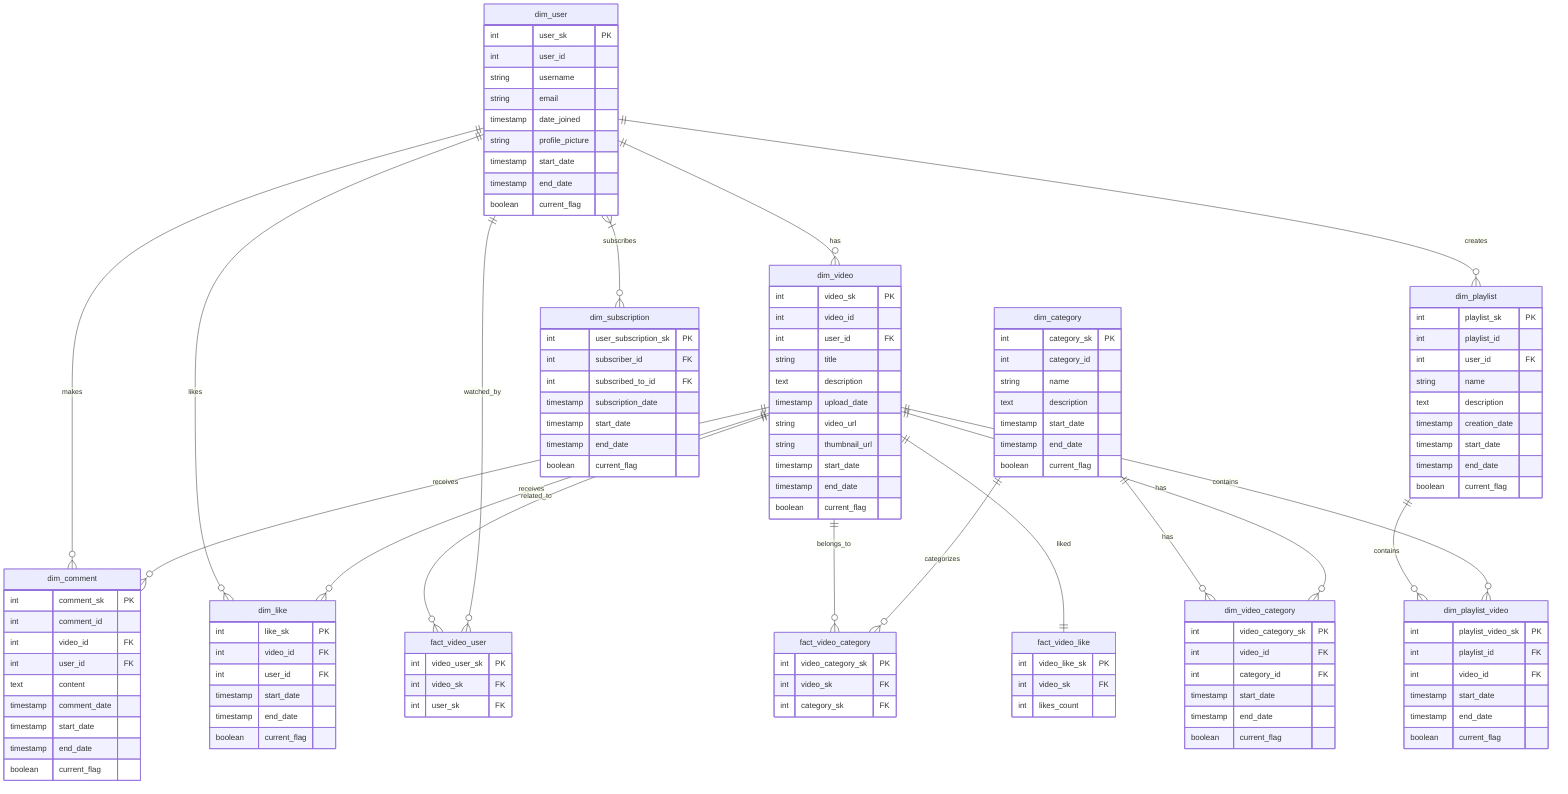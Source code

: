 erDiagram
  dim_user {
    int user_sk PK
    int user_id
    string username
    string email
    timestamp date_joined
    string profile_picture
    timestamp start_date
    timestamp end_date
    boolean current_flag
  }
  dim_video {
    int video_sk PK
    int video_id
    int user_id FK
    string title
    text description
    timestamp upload_date
    string video_url
    string thumbnail_url
    timestamp start_date
    timestamp end_date
    boolean current_flag
  }
  dim_category {
    int category_sk PK
    int category_id
    string name
    text description
    timestamp start_date
    timestamp end_date
    boolean current_flag
  }
  dim_video_category {
    int video_category_sk PK
    int video_id FK
    int category_id FK
    timestamp start_date
    timestamp end_date
    boolean current_flag
  }
  dim_comment {
    int comment_sk PK
    int comment_id
    int video_id FK
    int user_id FK
    text content
    timestamp comment_date
    timestamp start_date
    timestamp end_date
    boolean current_flag
  }
  dim_like {
    int like_sk PK
    int video_id FK
    int user_id FK
    timestamp start_date
    timestamp end_date
    boolean current_flag
  }
  dim_playlist {
    int playlist_sk PK
    int playlist_id
    int user_id FK
    string name
    text description
    timestamp creation_date
    timestamp start_date
    timestamp end_date
    boolean current_flag
  }
  dim_playlist_video {
    int playlist_video_sk PK
    int playlist_id FK
    int video_id FK
    timestamp start_date
    timestamp end_date
    boolean current_flag
  }
  dim_subscription {
    int user_subscription_sk PK
    int subscriber_id FK
    int subscribed_to_id FK
    timestamp subscription_date
    timestamp start_date
    timestamp end_date
    boolean current_flag
  }
  fact_video_category {
    int video_category_sk PK
    int video_sk FK
    int category_sk FK
  }
  fact_video_user {
    int video_user_sk PK
    int video_sk FK
    int user_sk FK
  }
  fact_video_like {
    int video_like_sk PK
    int video_sk FK
    int likes_count
  }
  dim_user ||--o{ dim_video : has
  dim_user ||--o{ dim_comment : makes
  dim_user ||--o{ dim_like : likes
  dim_user ||--o{ dim_playlist : creates
  dim_user }|--o{ dim_subscription : subscribes
  dim_video ||--o{ dim_comment : receives
  dim_video ||--o{ dim_like : receives
  dim_video ||--o{ fact_video_user : related_to
  dim_video ||--o{ fact_video_category : belongs_to
  dim_video ||--|| fact_video_like : liked
  dim_category ||--o{ dim_video_category : has
  dim_category ||--o{ fact_video_category : categorizes
  dim_video ||--o{ dim_video_category: has
  dim_playlist ||--o{ dim_playlist_video : contains
  dim_video ||--o{ dim_playlist_video : contains
  dim_user ||--o{ fact_video_user : watched_by